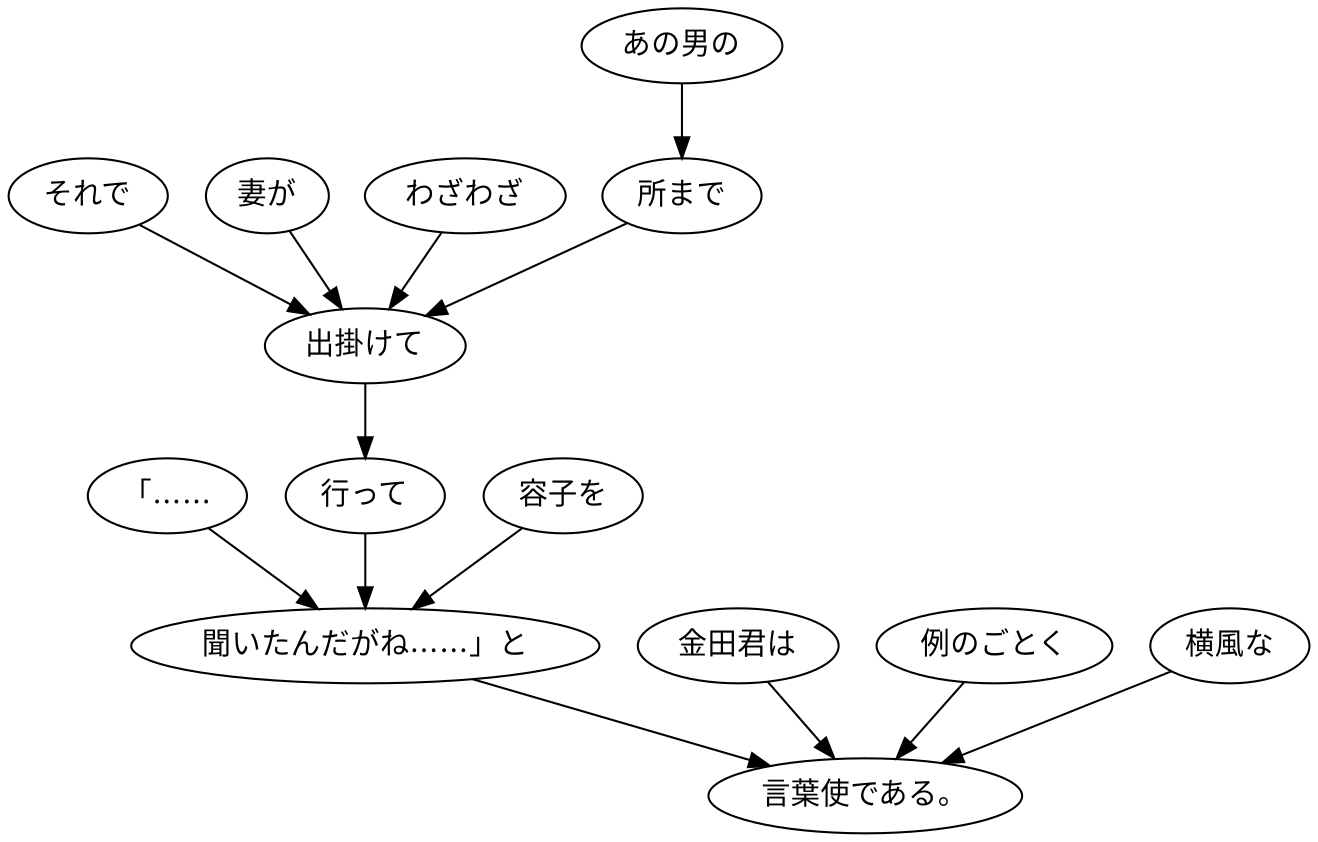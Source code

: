 digraph graph2101 {
	node0 [label="「……"];
	node1 [label="それで"];
	node2 [label="妻が"];
	node3 [label="わざわざ"];
	node4 [label="あの男の"];
	node5 [label="所まで"];
	node6 [label="出掛けて"];
	node7 [label="行って"];
	node8 [label="容子を"];
	node9 [label="聞いたんだがね……」と"];
	node10 [label="金田君は"];
	node11 [label="例のごとく"];
	node12 [label="横風な"];
	node13 [label="言葉使である。"];
	node0 -> node9;
	node1 -> node6;
	node2 -> node6;
	node3 -> node6;
	node4 -> node5;
	node5 -> node6;
	node6 -> node7;
	node7 -> node9;
	node8 -> node9;
	node9 -> node13;
	node10 -> node13;
	node11 -> node13;
	node12 -> node13;
}
